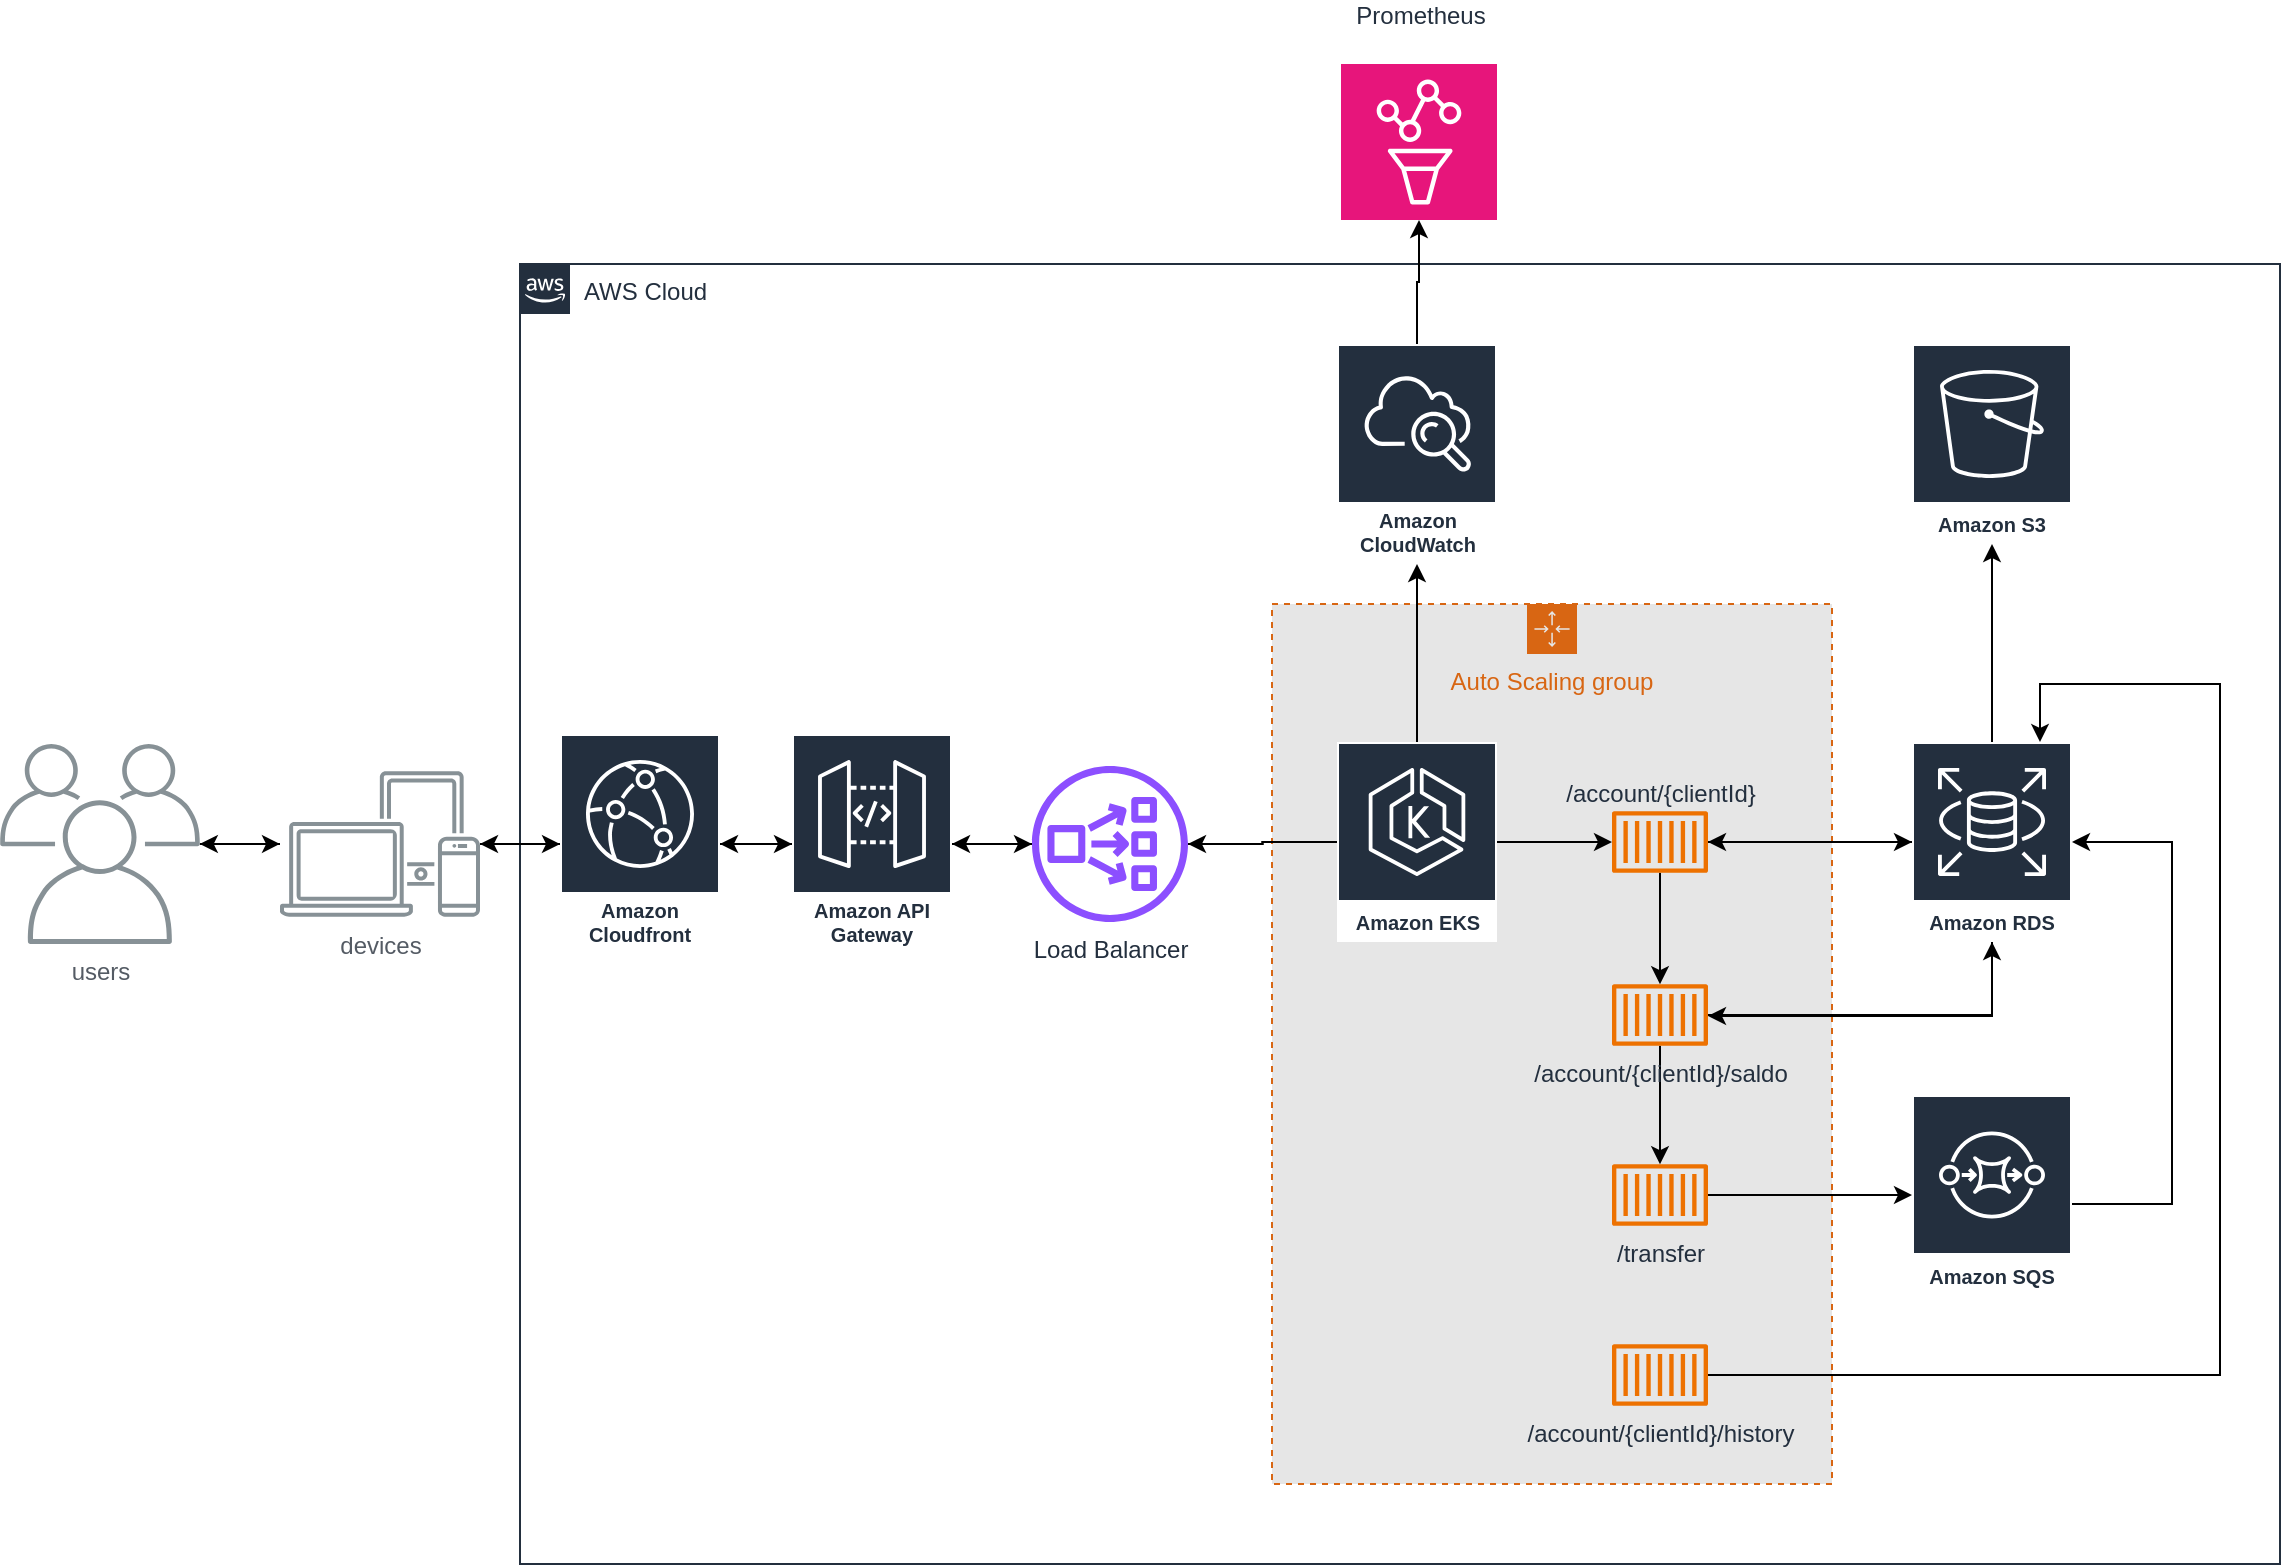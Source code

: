 <mxfile version="24.7.7">
  <diagram name="Page-1" id="RrrhsLTR8mJkc-qvqY5D">
    <mxGraphModel dx="2668" dy="2054" grid="1" gridSize="10" guides="1" tooltips="1" connect="1" arrows="1" fold="1" page="1" pageScale="1" pageWidth="850" pageHeight="1100" math="0" shadow="0">
      <root>
        <mxCell id="0" />
        <mxCell id="1" parent="0" />
        <mxCell id="hv8a3tn7kUgzhUhlci-B-43" value="AWS Cloud" style="points=[[0,0],[0.25,0],[0.5,0],[0.75,0],[1,0],[1,0.25],[1,0.5],[1,0.75],[1,1],[0.75,1],[0.5,1],[0.25,1],[0,1],[0,0.75],[0,0.5],[0,0.25]];outlineConnect=0;gradientColor=none;html=1;whiteSpace=wrap;fontSize=12;fontStyle=0;container=1;pointerEvents=0;collapsible=0;recursiveResize=0;shape=mxgraph.aws4.group;grIcon=mxgraph.aws4.group_aws_cloud_alt;strokeColor=#232F3E;fillColor=none;verticalAlign=top;align=left;spacingLeft=30;fontColor=#232F3E;dashed=0;" vertex="1" parent="1">
          <mxGeometry x="160" y="60" width="880" height="650" as="geometry" />
        </mxCell>
        <mxCell id="hv8a3tn7kUgzhUhlci-B-47" style="edgeStyle=orthogonalEdgeStyle;rounded=0;orthogonalLoop=1;jettySize=auto;html=1;" edge="1" parent="hv8a3tn7kUgzhUhlci-B-43" source="hv8a3tn7kUgzhUhlci-B-44" target="hv8a3tn7kUgzhUhlci-B-46">
          <mxGeometry relative="1" as="geometry" />
        </mxCell>
        <mxCell id="hv8a3tn7kUgzhUhlci-B-44" value="Amazon API Gateway" style="sketch=0;outlineConnect=0;fontColor=#232F3E;gradientColor=none;strokeColor=#ffffff;fillColor=#232F3E;dashed=0;verticalLabelPosition=middle;verticalAlign=bottom;align=center;html=1;whiteSpace=wrap;fontSize=10;fontStyle=1;spacing=3;shape=mxgraph.aws4.productIcon;prIcon=mxgraph.aws4.api_gateway;" vertex="1" parent="hv8a3tn7kUgzhUhlci-B-43">
          <mxGeometry x="136" y="235" width="80" height="110" as="geometry" />
        </mxCell>
        <mxCell id="hv8a3tn7kUgzhUhlci-B-50" style="edgeStyle=orthogonalEdgeStyle;rounded=0;orthogonalLoop=1;jettySize=auto;html=1;" edge="1" parent="hv8a3tn7kUgzhUhlci-B-43" source="hv8a3tn7kUgzhUhlci-B-46" target="hv8a3tn7kUgzhUhlci-B-49">
          <mxGeometry relative="1" as="geometry" />
        </mxCell>
        <mxCell id="hv8a3tn7kUgzhUhlci-B-59" style="edgeStyle=orthogonalEdgeStyle;rounded=0;orthogonalLoop=1;jettySize=auto;html=1;" edge="1" parent="hv8a3tn7kUgzhUhlci-B-43" source="hv8a3tn7kUgzhUhlci-B-46" target="hv8a3tn7kUgzhUhlci-B-44">
          <mxGeometry relative="1" as="geometry" />
        </mxCell>
        <mxCell id="hv8a3tn7kUgzhUhlci-B-46" value="&lt;div&gt;Load Balancer&lt;/div&gt;&lt;div&gt;&lt;br&gt;&lt;/div&gt;" style="sketch=0;outlineConnect=0;fontColor=#232F3E;gradientColor=none;fillColor=#8C4FFF;strokeColor=none;dashed=0;verticalLabelPosition=bottom;verticalAlign=top;align=center;html=1;fontSize=12;fontStyle=0;aspect=fixed;pointerEvents=1;shape=mxgraph.aws4.network_load_balancer;" vertex="1" parent="hv8a3tn7kUgzhUhlci-B-43">
          <mxGeometry x="256" y="251" width="78" height="78" as="geometry" />
        </mxCell>
        <mxCell id="hv8a3tn7kUgzhUhlci-B-51" value="Auto Scaling group" style="points=[[0,0],[0.25,0],[0.5,0],[0.75,0],[1,0],[1,0.25],[1,0.5],[1,0.75],[1,1],[0.75,1],[0.5,1],[0.25,1],[0,1],[0,0.75],[0,0.5],[0,0.25]];outlineConnect=0;gradientColor=none;html=1;whiteSpace=wrap;fontSize=12;fontStyle=0;container=1;pointerEvents=0;collapsible=0;recursiveResize=0;shape=mxgraph.aws4.groupCenter;grIcon=mxgraph.aws4.group_auto_scaling_group;grStroke=1;strokeColor=#D86613;fillColor=#E6E6E6;verticalAlign=top;align=center;fontColor=#D86613;dashed=1;spacingTop=25;" vertex="1" parent="hv8a3tn7kUgzhUhlci-B-43">
          <mxGeometry x="376" y="170" width="280" height="440" as="geometry" />
        </mxCell>
        <mxCell id="hv8a3tn7kUgzhUhlci-B-72" style="edgeStyle=orthogonalEdgeStyle;rounded=0;orthogonalLoop=1;jettySize=auto;html=1;" edge="1" parent="hv8a3tn7kUgzhUhlci-B-51" source="hv8a3tn7kUgzhUhlci-B-49" target="hv8a3tn7kUgzhUhlci-B-63">
          <mxGeometry relative="1" as="geometry" />
        </mxCell>
        <mxCell id="hv8a3tn7kUgzhUhlci-B-49" value="Amazon EKS" style="sketch=0;outlineConnect=0;fontColor=#232F3E;gradientColor=none;strokeColor=#ffffff;fillColor=#232F3E;dashed=0;verticalLabelPosition=middle;verticalAlign=bottom;align=center;html=1;whiteSpace=wrap;fontSize=10;fontStyle=1;spacing=3;shape=mxgraph.aws4.productIcon;prIcon=mxgraph.aws4.eks;" vertex="1" parent="hv8a3tn7kUgzhUhlci-B-51">
          <mxGeometry x="32.5" y="69" width="80" height="100" as="geometry" />
        </mxCell>
        <mxCell id="hv8a3tn7kUgzhUhlci-B-61" value="/transfer" style="sketch=0;outlineConnect=0;fontColor=#232F3E;gradientColor=none;fillColor=#ED7100;strokeColor=none;dashed=0;verticalLabelPosition=bottom;verticalAlign=top;align=center;html=1;fontSize=12;fontStyle=0;aspect=fixed;pointerEvents=1;shape=mxgraph.aws4.container_1;" vertex="1" parent="hv8a3tn7kUgzhUhlci-B-51">
          <mxGeometry x="170" y="280" width="48" height="31" as="geometry" />
        </mxCell>
        <mxCell id="hv8a3tn7kUgzhUhlci-B-73" style="edgeStyle=orthogonalEdgeStyle;rounded=0;orthogonalLoop=1;jettySize=auto;html=1;" edge="1" parent="hv8a3tn7kUgzhUhlci-B-51" source="hv8a3tn7kUgzhUhlci-B-63" target="hv8a3tn7kUgzhUhlci-B-64">
          <mxGeometry relative="1" as="geometry" />
        </mxCell>
        <mxCell id="hv8a3tn7kUgzhUhlci-B-63" value="/account/{clientId}" style="sketch=0;outlineConnect=0;fontColor=#232F3E;gradientColor=none;fillColor=#ED7100;strokeColor=none;dashed=0;verticalLabelPosition=top;verticalAlign=bottom;align=center;html=1;fontSize=12;fontStyle=0;aspect=fixed;pointerEvents=1;shape=mxgraph.aws4.container_1;labelPosition=center;" vertex="1" parent="hv8a3tn7kUgzhUhlci-B-51">
          <mxGeometry x="170" y="103.5" width="48" height="31" as="geometry" />
        </mxCell>
        <mxCell id="hv8a3tn7kUgzhUhlci-B-79" style="edgeStyle=orthogonalEdgeStyle;rounded=0;orthogonalLoop=1;jettySize=auto;html=1;" edge="1" parent="hv8a3tn7kUgzhUhlci-B-51" source="hv8a3tn7kUgzhUhlci-B-64" target="hv8a3tn7kUgzhUhlci-B-61">
          <mxGeometry relative="1" as="geometry" />
        </mxCell>
        <mxCell id="hv8a3tn7kUgzhUhlci-B-64" value="/account/{clientId}/saldo" style="sketch=0;outlineConnect=0;fontColor=#232F3E;gradientColor=none;fillColor=#ED7100;strokeColor=none;dashed=0;verticalLabelPosition=bottom;verticalAlign=top;align=center;html=1;fontSize=12;fontStyle=0;aspect=fixed;pointerEvents=1;shape=mxgraph.aws4.container_1;" vertex="1" parent="hv8a3tn7kUgzhUhlci-B-51">
          <mxGeometry x="170" y="190" width="48" height="31" as="geometry" />
        </mxCell>
        <mxCell id="hv8a3tn7kUgzhUhlci-B-65" value="/account/{clientId}/history" style="sketch=0;outlineConnect=0;fontColor=#232F3E;gradientColor=none;fillColor=#ED7100;strokeColor=none;dashed=0;verticalLabelPosition=bottom;verticalAlign=top;align=center;html=1;fontSize=12;fontStyle=0;aspect=fixed;pointerEvents=1;shape=mxgraph.aws4.container_1;" vertex="1" parent="hv8a3tn7kUgzhUhlci-B-51">
          <mxGeometry x="170" y="370" width="48" height="31" as="geometry" />
        </mxCell>
        <mxCell id="hv8a3tn7kUgzhUhlci-B-60" style="edgeStyle=orthogonalEdgeStyle;rounded=0;orthogonalLoop=1;jettySize=auto;html=1;" edge="1" parent="hv8a3tn7kUgzhUhlci-B-43" source="hv8a3tn7kUgzhUhlci-B-49" target="hv8a3tn7kUgzhUhlci-B-46">
          <mxGeometry relative="1" as="geometry" />
        </mxCell>
        <mxCell id="hv8a3tn7kUgzhUhlci-B-81" style="edgeStyle=orthogonalEdgeStyle;rounded=0;orthogonalLoop=1;jettySize=auto;html=1;" edge="1" parent="hv8a3tn7kUgzhUhlci-B-43" source="hv8a3tn7kUgzhUhlci-B-68" target="hv8a3tn7kUgzhUhlci-B-74">
          <mxGeometry relative="1" as="geometry">
            <Array as="points">
              <mxPoint x="826" y="470" />
              <mxPoint x="826" y="289" />
            </Array>
          </mxGeometry>
        </mxCell>
        <mxCell id="hv8a3tn7kUgzhUhlci-B-68" value="Amazon SQS" style="sketch=0;outlineConnect=0;fontColor=#232F3E;gradientColor=none;strokeColor=#ffffff;fillColor=#232F3E;dashed=0;verticalLabelPosition=middle;verticalAlign=bottom;align=center;html=1;whiteSpace=wrap;fontSize=10;fontStyle=1;spacing=3;shape=mxgraph.aws4.productIcon;prIcon=mxgraph.aws4.sqs;" vertex="1" parent="hv8a3tn7kUgzhUhlci-B-43">
          <mxGeometry x="696" y="415.5" width="80" height="100" as="geometry" />
        </mxCell>
        <mxCell id="hv8a3tn7kUgzhUhlci-B-77" style="edgeStyle=orthogonalEdgeStyle;rounded=0;orthogonalLoop=1;jettySize=auto;html=1;" edge="1" parent="hv8a3tn7kUgzhUhlci-B-43" source="hv8a3tn7kUgzhUhlci-B-74" target="hv8a3tn7kUgzhUhlci-B-63">
          <mxGeometry relative="1" as="geometry" />
        </mxCell>
        <mxCell id="hv8a3tn7kUgzhUhlci-B-78" style="edgeStyle=orthogonalEdgeStyle;rounded=0;orthogonalLoop=1;jettySize=auto;html=1;" edge="1" parent="hv8a3tn7kUgzhUhlci-B-43" source="hv8a3tn7kUgzhUhlci-B-74" target="hv8a3tn7kUgzhUhlci-B-64">
          <mxGeometry relative="1" as="geometry">
            <Array as="points">
              <mxPoint x="736" y="376" />
            </Array>
          </mxGeometry>
        </mxCell>
        <mxCell id="hv8a3tn7kUgzhUhlci-B-97" style="edgeStyle=orthogonalEdgeStyle;rounded=0;orthogonalLoop=1;jettySize=auto;html=1;" edge="1" parent="hv8a3tn7kUgzhUhlci-B-43" source="hv8a3tn7kUgzhUhlci-B-74" target="hv8a3tn7kUgzhUhlci-B-83">
          <mxGeometry relative="1" as="geometry" />
        </mxCell>
        <mxCell id="hv8a3tn7kUgzhUhlci-B-74" value="Amazon RDS" style="sketch=0;outlineConnect=0;fontColor=#232F3E;gradientColor=none;strokeColor=#ffffff;fillColor=#232F3E;dashed=0;verticalLabelPosition=middle;verticalAlign=bottom;align=center;html=1;whiteSpace=wrap;fontSize=10;fontStyle=1;spacing=3;shape=mxgraph.aws4.productIcon;prIcon=mxgraph.aws4.rds;" vertex="1" parent="hv8a3tn7kUgzhUhlci-B-43">
          <mxGeometry x="696" y="239" width="80" height="100" as="geometry" />
        </mxCell>
        <mxCell id="hv8a3tn7kUgzhUhlci-B-75" style="edgeStyle=orthogonalEdgeStyle;rounded=0;orthogonalLoop=1;jettySize=auto;html=1;" edge="1" parent="hv8a3tn7kUgzhUhlci-B-43" source="hv8a3tn7kUgzhUhlci-B-63" target="hv8a3tn7kUgzhUhlci-B-74">
          <mxGeometry relative="1" as="geometry" />
        </mxCell>
        <mxCell id="hv8a3tn7kUgzhUhlci-B-76" style="edgeStyle=orthogonalEdgeStyle;rounded=0;orthogonalLoop=1;jettySize=auto;html=1;" edge="1" parent="hv8a3tn7kUgzhUhlci-B-43" source="hv8a3tn7kUgzhUhlci-B-64" target="hv8a3tn7kUgzhUhlci-B-74">
          <mxGeometry relative="1" as="geometry" />
        </mxCell>
        <mxCell id="hv8a3tn7kUgzhUhlci-B-80" style="edgeStyle=orthogonalEdgeStyle;rounded=0;orthogonalLoop=1;jettySize=auto;html=1;" edge="1" parent="hv8a3tn7kUgzhUhlci-B-43" source="hv8a3tn7kUgzhUhlci-B-61" target="hv8a3tn7kUgzhUhlci-B-68">
          <mxGeometry relative="1" as="geometry" />
        </mxCell>
        <mxCell id="hv8a3tn7kUgzhUhlci-B-83" value="Amazon S3" style="sketch=0;outlineConnect=0;fontColor=#232F3E;gradientColor=none;strokeColor=#ffffff;fillColor=#232F3E;dashed=0;verticalLabelPosition=middle;verticalAlign=bottom;align=center;html=1;whiteSpace=wrap;fontSize=10;fontStyle=1;spacing=3;shape=mxgraph.aws4.productIcon;prIcon=mxgraph.aws4.s3;" vertex="1" parent="hv8a3tn7kUgzhUhlci-B-43">
          <mxGeometry x="696" y="40" width="80" height="100" as="geometry" />
        </mxCell>
        <mxCell id="hv8a3tn7kUgzhUhlci-B-86" value="Amazon CloudWatch" style="sketch=0;outlineConnect=0;fontColor=#232F3E;gradientColor=none;strokeColor=#ffffff;fillColor=#232F3E;dashed=0;verticalLabelPosition=middle;verticalAlign=bottom;align=center;html=1;whiteSpace=wrap;fontSize=10;fontStyle=1;spacing=3;shape=mxgraph.aws4.productIcon;prIcon=mxgraph.aws4.cloudwatch;" vertex="1" parent="hv8a3tn7kUgzhUhlci-B-43">
          <mxGeometry x="408.5" y="40" width="80" height="110" as="geometry" />
        </mxCell>
        <mxCell id="hv8a3tn7kUgzhUhlci-B-87" style="edgeStyle=orthogonalEdgeStyle;rounded=0;orthogonalLoop=1;jettySize=auto;html=1;" edge="1" parent="hv8a3tn7kUgzhUhlci-B-43" source="hv8a3tn7kUgzhUhlci-B-49" target="hv8a3tn7kUgzhUhlci-B-86">
          <mxGeometry relative="1" as="geometry" />
        </mxCell>
        <mxCell id="hv8a3tn7kUgzhUhlci-B-96" style="edgeStyle=orthogonalEdgeStyle;rounded=0;orthogonalLoop=1;jettySize=auto;html=1;" edge="1" parent="hv8a3tn7kUgzhUhlci-B-43" source="hv8a3tn7kUgzhUhlci-B-65" target="hv8a3tn7kUgzhUhlci-B-74">
          <mxGeometry relative="1" as="geometry">
            <Array as="points">
              <mxPoint x="850" y="556" />
              <mxPoint x="850" y="210" />
              <mxPoint x="760" y="210" />
            </Array>
          </mxGeometry>
        </mxCell>
        <mxCell id="hv8a3tn7kUgzhUhlci-B-57" style="edgeStyle=orthogonalEdgeStyle;rounded=0;orthogonalLoop=1;jettySize=auto;html=1;" edge="1" parent="1" source="hv8a3tn7kUgzhUhlci-B-53" target="hv8a3tn7kUgzhUhlci-B-55">
          <mxGeometry relative="1" as="geometry" />
        </mxCell>
        <mxCell id="hv8a3tn7kUgzhUhlci-B-95" style="edgeStyle=orthogonalEdgeStyle;rounded=0;orthogonalLoop=1;jettySize=auto;html=1;" edge="1" parent="1" source="hv8a3tn7kUgzhUhlci-B-53" target="hv8a3tn7kUgzhUhlci-B-90">
          <mxGeometry relative="1" as="geometry" />
        </mxCell>
        <mxCell id="hv8a3tn7kUgzhUhlci-B-53" value="devices" style="sketch=0;outlineConnect=0;gradientColor=none;fontColor=#545B64;strokeColor=none;fillColor=#879196;dashed=0;verticalLabelPosition=bottom;verticalAlign=top;align=center;html=1;fontSize=12;fontStyle=0;aspect=fixed;shape=mxgraph.aws4.illustration_devices;pointerEvents=1" vertex="1" parent="1">
          <mxGeometry x="40" y="313.5" width="100" height="73" as="geometry" />
        </mxCell>
        <mxCell id="hv8a3tn7kUgzhUhlci-B-56" style="edgeStyle=orthogonalEdgeStyle;rounded=0;orthogonalLoop=1;jettySize=auto;html=1;" edge="1" parent="1" source="hv8a3tn7kUgzhUhlci-B-55" target="hv8a3tn7kUgzhUhlci-B-53">
          <mxGeometry relative="1" as="geometry" />
        </mxCell>
        <mxCell id="hv8a3tn7kUgzhUhlci-B-55" value="users" style="sketch=0;outlineConnect=0;gradientColor=none;fontColor=#545B64;strokeColor=none;fillColor=#879196;dashed=0;verticalLabelPosition=bottom;verticalAlign=top;align=center;html=1;fontSize=12;fontStyle=0;aspect=fixed;shape=mxgraph.aws4.illustration_users;pointerEvents=1" vertex="1" parent="1">
          <mxGeometry x="-100" y="300" width="100" height="100" as="geometry" />
        </mxCell>
        <mxCell id="hv8a3tn7kUgzhUhlci-B-88" value="&lt;div&gt;Prometheus&lt;/div&gt;&lt;div&gt;&lt;br&gt;&lt;/div&gt;" style="sketch=0;points=[[0,0,0],[0.25,0,0],[0.5,0,0],[0.75,0,0],[1,0,0],[0,1,0],[0.25,1,0],[0.5,1,0],[0.75,1,0],[1,1,0],[0,0.25,0],[0,0.5,0],[0,0.75,0],[1,0.25,0],[1,0.5,0],[1,0.75,0]];points=[[0,0,0],[0.25,0,0],[0.5,0,0],[0.75,0,0],[1,0,0],[0,1,0],[0.25,1,0],[0.5,1,0],[0.75,1,0],[1,1,0],[0,0.25,0],[0,0.5,0],[0,0.75,0],[1,0.25,0],[1,0.5,0],[1,0.75,0]];outlineConnect=0;fontColor=#232F3E;fillColor=#E7157B;strokeColor=#ffffff;dashed=0;verticalLabelPosition=top;verticalAlign=bottom;align=center;html=1;fontSize=12;fontStyle=0;aspect=fixed;shape=mxgraph.aws4.resourceIcon;resIcon=mxgraph.aws4.managed_service_for_prometheus;labelPosition=center;" vertex="1" parent="1">
          <mxGeometry x="570.5" y="-40" width="78" height="78" as="geometry" />
        </mxCell>
        <mxCell id="hv8a3tn7kUgzhUhlci-B-89" style="edgeStyle=orthogonalEdgeStyle;rounded=0;orthogonalLoop=1;jettySize=auto;html=1;" edge="1" parent="1" source="hv8a3tn7kUgzhUhlci-B-86" target="hv8a3tn7kUgzhUhlci-B-88">
          <mxGeometry relative="1" as="geometry" />
        </mxCell>
        <mxCell id="hv8a3tn7kUgzhUhlci-B-92" style="edgeStyle=orthogonalEdgeStyle;rounded=0;orthogonalLoop=1;jettySize=auto;html=1;" edge="1" parent="1" source="hv8a3tn7kUgzhUhlci-B-90" target="hv8a3tn7kUgzhUhlci-B-44">
          <mxGeometry relative="1" as="geometry" />
        </mxCell>
        <mxCell id="hv8a3tn7kUgzhUhlci-B-94" style="edgeStyle=orthogonalEdgeStyle;rounded=0;orthogonalLoop=1;jettySize=auto;html=1;" edge="1" parent="1" source="hv8a3tn7kUgzhUhlci-B-90" target="hv8a3tn7kUgzhUhlci-B-53">
          <mxGeometry relative="1" as="geometry" />
        </mxCell>
        <mxCell id="hv8a3tn7kUgzhUhlci-B-90" value="Amazon Cloudfront" style="sketch=0;outlineConnect=0;fontColor=#232F3E;gradientColor=none;strokeColor=#ffffff;fillColor=#232F3E;dashed=0;verticalLabelPosition=middle;verticalAlign=bottom;align=center;html=1;whiteSpace=wrap;fontSize=10;fontStyle=1;spacing=3;shape=mxgraph.aws4.productIcon;prIcon=mxgraph.aws4.cloudfront;" vertex="1" parent="1">
          <mxGeometry x="180" y="295" width="80" height="110" as="geometry" />
        </mxCell>
        <mxCell id="hv8a3tn7kUgzhUhlci-B-93" style="edgeStyle=orthogonalEdgeStyle;rounded=0;orthogonalLoop=1;jettySize=auto;html=1;" edge="1" parent="1" source="hv8a3tn7kUgzhUhlci-B-44" target="hv8a3tn7kUgzhUhlci-B-90">
          <mxGeometry relative="1" as="geometry" />
        </mxCell>
      </root>
    </mxGraphModel>
  </diagram>
</mxfile>

